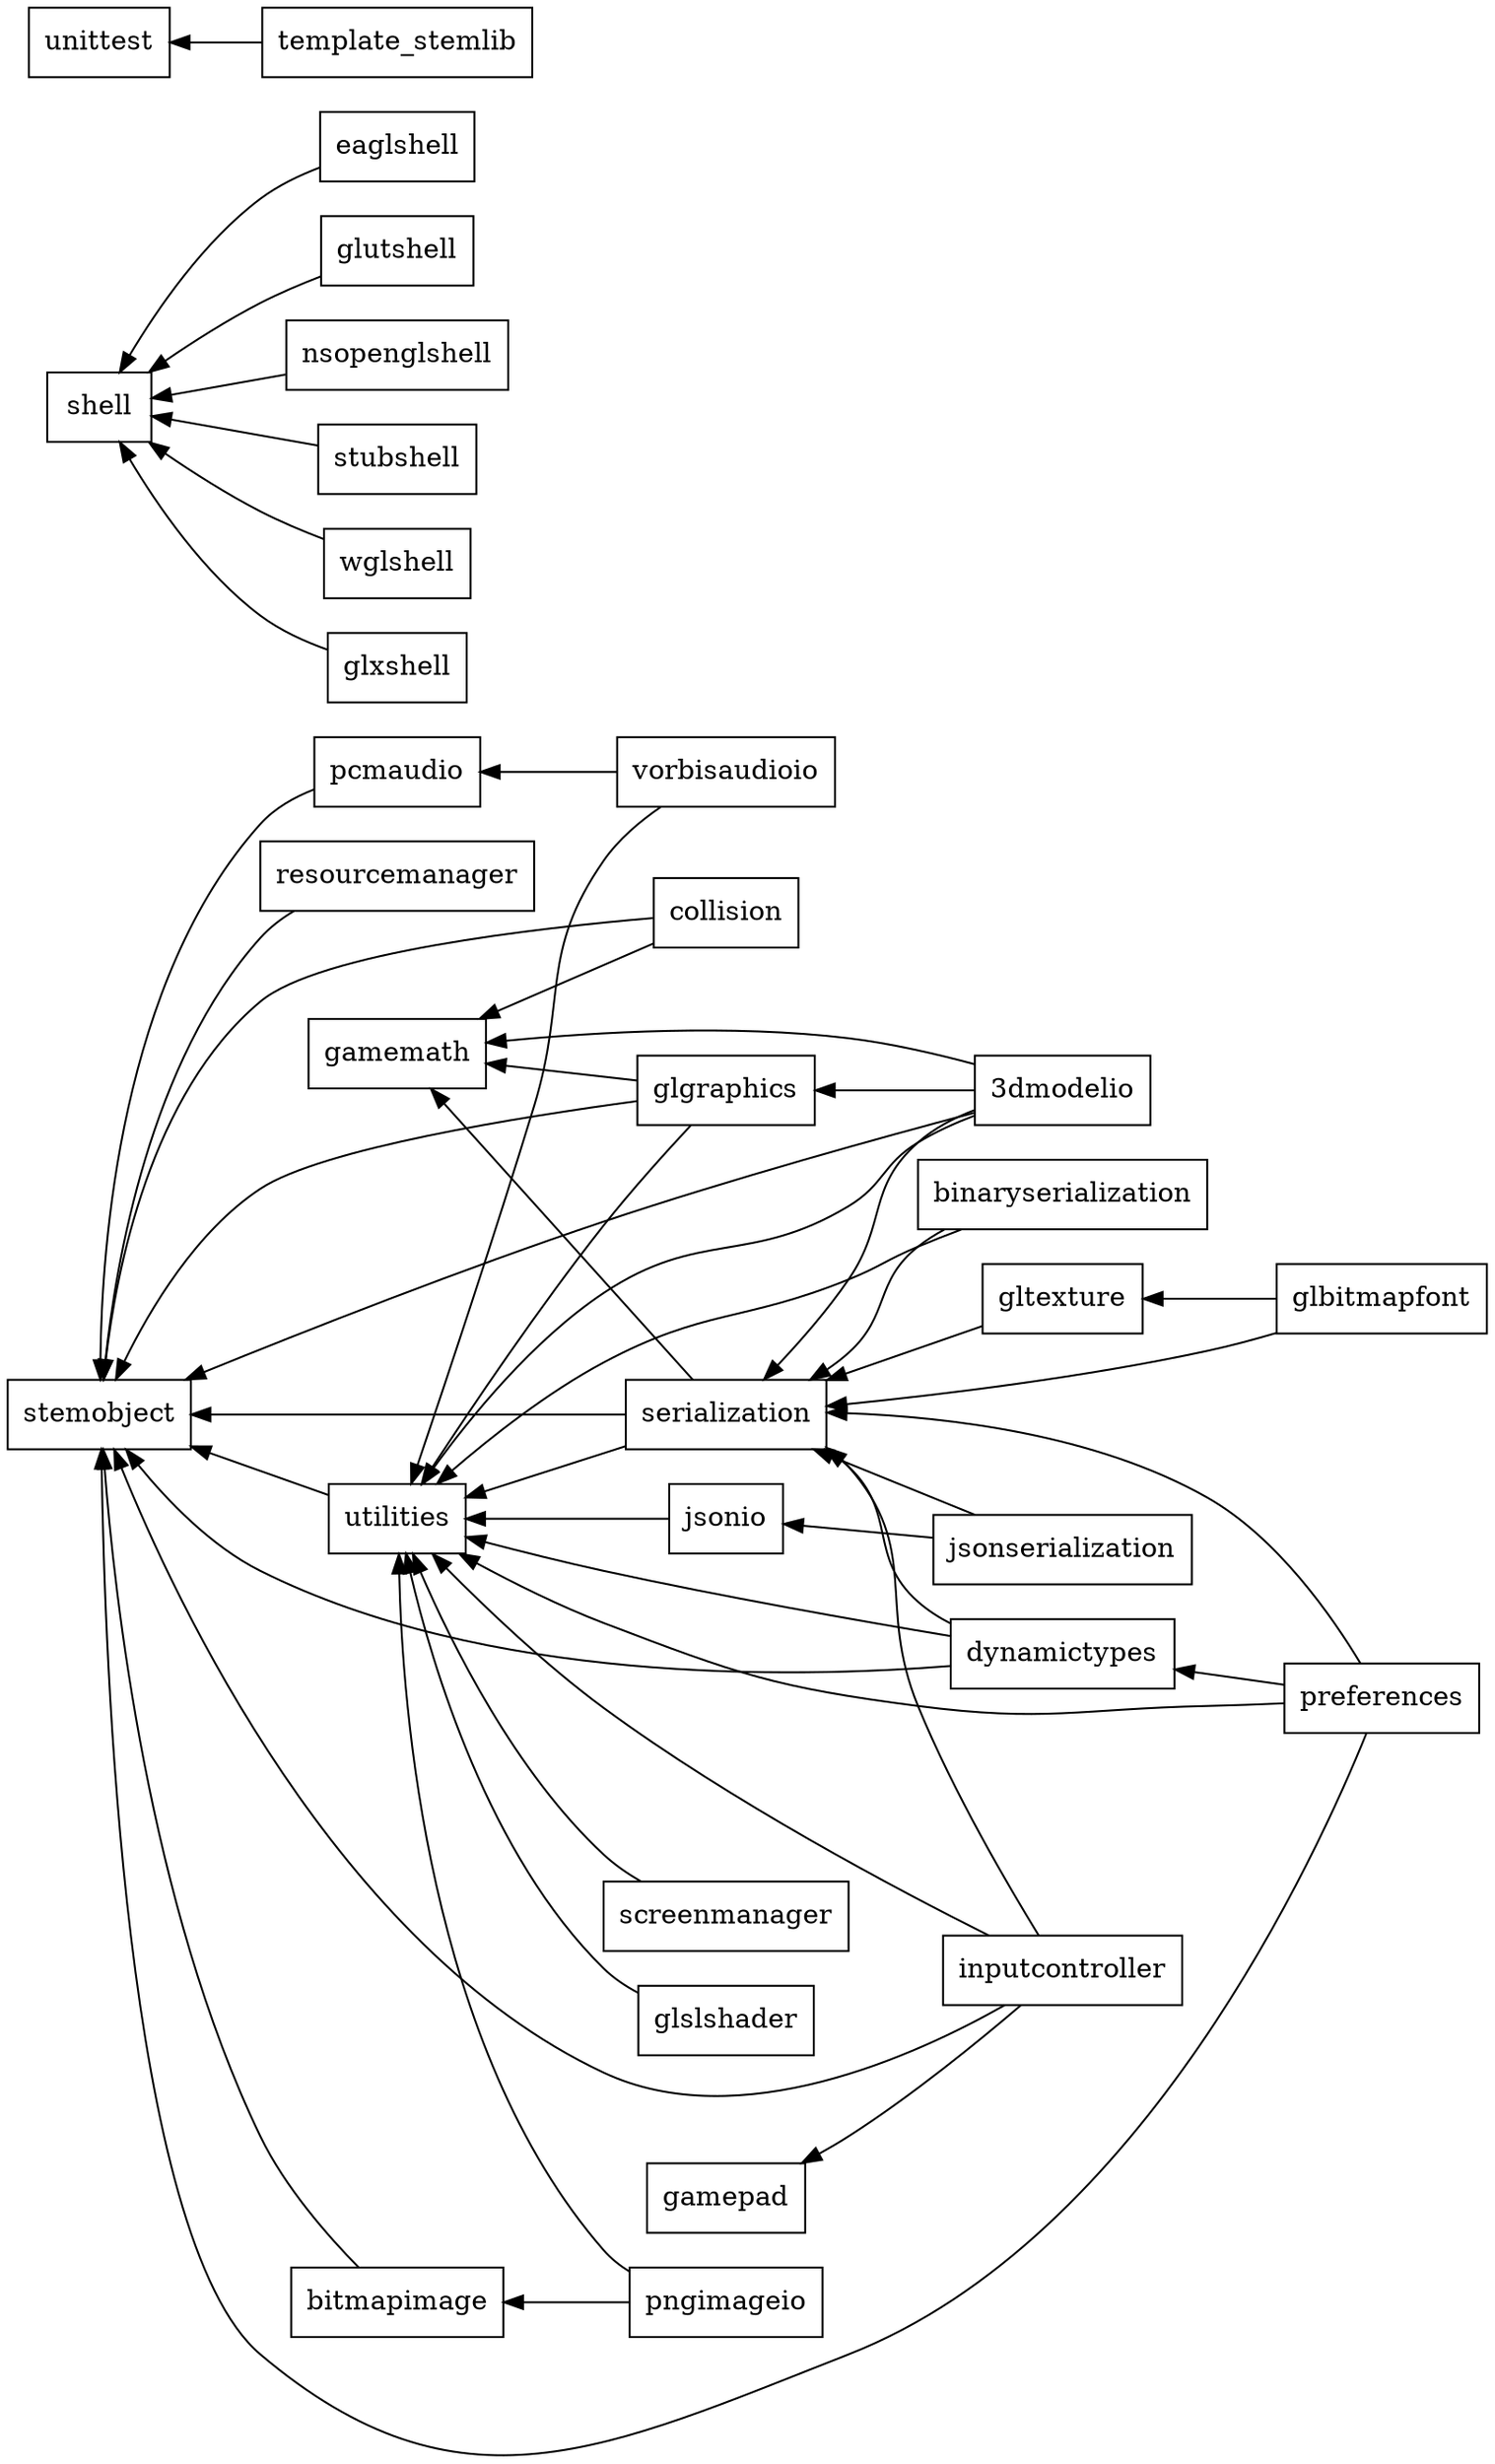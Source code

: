 digraph stem {
	graph [rankdir=LR];
	node [shape=box];
	edge [dir=back];
	
	gamemath -> {collision; glgraphics; serialization; "3dmodelio"}
	serialization -> {"3dmodelio"; binaryserialization; dynamictypes; glbitmapfont; gltexture; inputcontroller; jsonserialization; preferences}
	shell -> {eaglshell; glutshell; nsopenglshell; stubshell; wglshell; glxshell};
	stemobject -> {"3dmodelio"; bitmapimage; collision; dynamictypes; glgraphics; inputcontroller; pcmaudio; preferences; resourcemanager; serialization; utilities};
	unittest -> template_stemlib
	gamepad;
	
	bitmapimage -> pngimageio;
	glgraphics -> {"3dmodelio"};
	pcmaudio -> vorbisaudioio;
	utilities -> {"3dmodelio"; glgraphics; jsonio; pngimageio; preferences; screenmanager; binaryserialization; glslshader; vorbisaudioio; inputcontroller; serialization; dynamictypes};
	
	dynamictypes -> preferences;
	
	gamepad -> inputcontroller;
	gltexture -> glbitmapfont;
	jsonio -> jsonserialization;
	
	shell [group="shells"];
	eaglshell [group="shells"];
	glutshell [group="shells"];
	glxshell [group="shells"];
	nsopenglshell [group="shells"];
	stubshell [group="shells"];
	wglshell [group="shells"];
	
	serialization [group="serialization"];
	binaryserialization [group="serialization"];
	jsonserialization [group="serialization"];
	
	"3dmodelio" [group="opengl"];
	glgraphics [group="opengl"];
	gltexture [group="opengl"];
	glbitmapfont [group="opengl"];
	glslshader [group="opengl"];
	
	bitmapimage [group="image"];
	pngimageio [group="image"];
	
	pcmaudio [group="audio"];
	vorbisaudioio [group="audio"];
}
